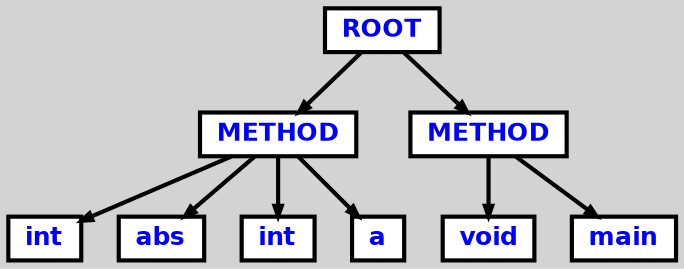 digraph {

	ordering=out;
	ranksep=.4;
	bgcolor="lightgrey"; node [shape=box, fixedsize=false, fontsize=12, fontname="Helvetica-bold", fontcolor="blue"
		width=.25, height=.25, color="black", fillcolor="white", style="filled, solid, bold"];
	edge [arrowsize=.5, color="black", style="bold"]

  n0 [label="ROOT"];
  n1 [label="METHOD"];
  n1 [label="METHOD"];
  n2 [label="int"];
  n3 [label="abs"];
  n4 [label="int"];
  n5 [label="a"];
  n6 [label="METHOD"];
  n6 [label="METHOD"];
  n7 [label="void"];
  n8 [label="main"];

  n0 -> n1 // "ROOT" -> "METHOD"
  n1 -> n2 // "METHOD" -> "int"
  n1 -> n3 // "METHOD" -> "abs"
  n1 -> n4 // "METHOD" -> "int"
  n1 -> n5 // "METHOD" -> "a"
  n0 -> n6 // "ROOT" -> "METHOD"
  n6 -> n7 // "METHOD" -> "void"
  n6 -> n8 // "METHOD" -> "main"

}

